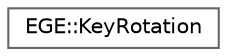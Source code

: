digraph "Graphical Class Hierarchy"
{
 // LATEX_PDF_SIZE
  bgcolor="transparent";
  edge [fontname=Helvetica,fontsize=10,labelfontname=Helvetica,labelfontsize=10];
  node [fontname=Helvetica,fontsize=10,shape=box,height=0.2,width=0.4];
  rankdir="LR";
  Node0 [id="Node000000",label="EGE::KeyRotation",height=0.2,width=0.4,color="grey40", fillcolor="white", style="filled",URL="$structEGE_1_1KeyRotation.html",tooltip="Represents the rotation of a bone at a specific time."];
}

